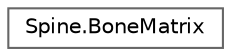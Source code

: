 digraph "类继承关系图"
{
 // LATEX_PDF_SIZE
  bgcolor="transparent";
  edge [fontname=Helvetica,fontsize=10,labelfontname=Helvetica,labelfontsize=10];
  node [fontname=Helvetica,fontsize=10,shape=box,height=0.2,width=0.4];
  rankdir="LR";
  Node0 [id="Node000000",label="Spine.BoneMatrix",height=0.2,width=0.4,color="grey40", fillcolor="white", style="filled",URL="$struct_spine_1_1_bone_matrix.html",tooltip=" "];
}
